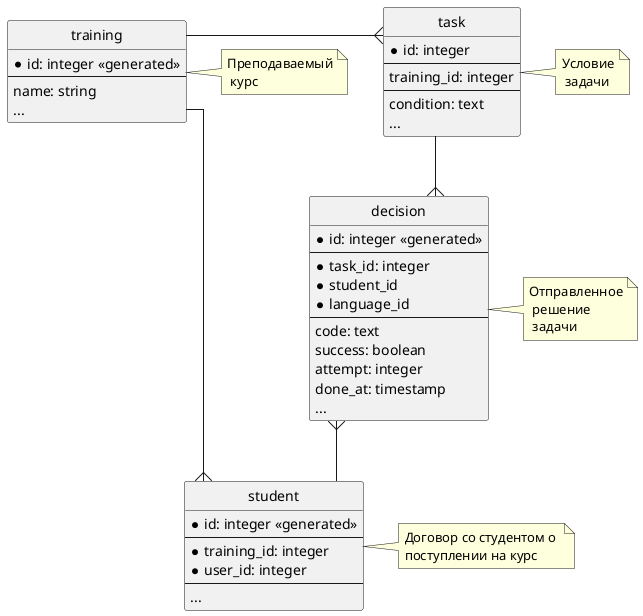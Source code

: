 @startuml "ER 2 report"

skinparam linetype ortho
hide circle


entity task {
    * id: integer
    --
    training_id: integer
    --
    condition: text
    ...
}

entity decision {
    *id: integer <<generated>> 
    --
    *task_id: integer
    *student_id
    *language_id
    --
    code: text
    success: boolean
    attempt: integer
    done_at: timestamp
    ...
}


entity training {
    * id: integer <<generated>>
    --
    name: string
    ...
}

entity student {
    * id: integer <<generated>>
    --
    * training_id: integer
    * user_id: integer
    --
    ...
}

task --{ decision
decision }-- student 
task }-l- training
student }-u- training


note right of student: Договор со студентом о \nпоступлении на курс
note right of decision: Отправленное\n решение\n задачи
note right of training: Преподаваемый\n курс
note right of task: Условие\n задачи

@enduml
